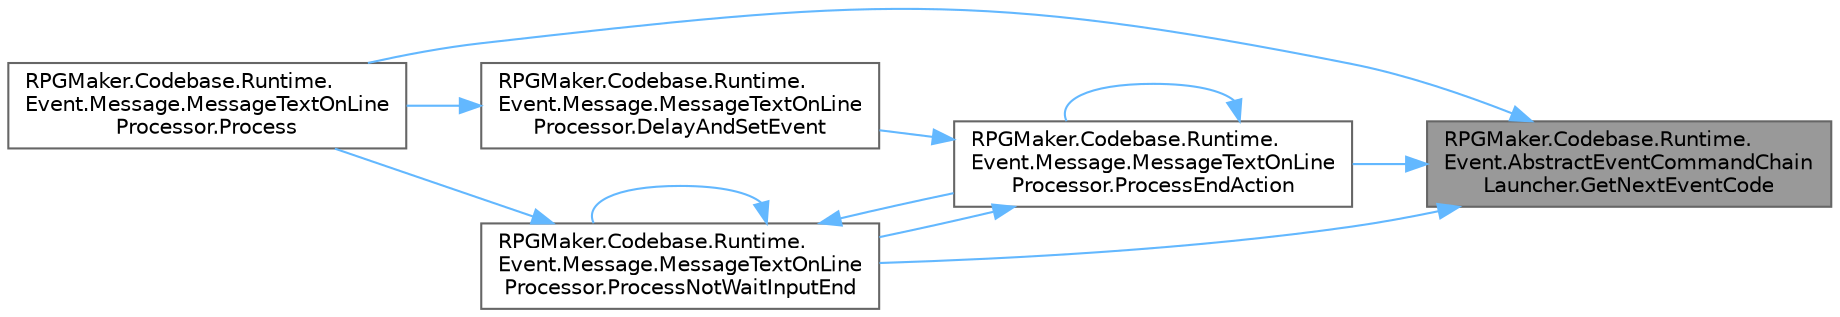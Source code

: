 digraph "RPGMaker.Codebase.Runtime.Event.AbstractEventCommandChainLauncher.GetNextEventCode"
{
 // LATEX_PDF_SIZE
  bgcolor="transparent";
  edge [fontname=Helvetica,fontsize=10,labelfontname=Helvetica,labelfontsize=10];
  node [fontname=Helvetica,fontsize=10,shape=box,height=0.2,width=0.4];
  rankdir="RL";
  Node1 [id="Node000001",label="RPGMaker.Codebase.Runtime.\lEvent.AbstractEventCommandChain\lLauncher.GetNextEventCode",height=0.2,width=0.4,color="gray40", fillcolor="grey60", style="filled", fontcolor="black",tooltip="😁 次に実行するイベントコードを取得"];
  Node1 -> Node2 [id="edge1_Node000001_Node000002",dir="back",color="steelblue1",style="solid",tooltip=" "];
  Node2 [id="Node000002",label="RPGMaker.Codebase.Runtime.\lEvent.Message.MessageTextOnLine\lProcessor.Process",height=0.2,width=0.4,color="grey40", fillcolor="white", style="filled",URL="$d7/de4/class_r_p_g_maker_1_1_codebase_1_1_runtime_1_1_event_1_1_message_1_1_message_text_on_line_processor.html#a1108d3828d1385de192adf7e7f32a683",tooltip="😁 処理"];
  Node1 -> Node3 [id="edge2_Node000001_Node000003",dir="back",color="steelblue1",style="solid",tooltip=" "];
  Node3 [id="Node000003",label="RPGMaker.Codebase.Runtime.\lEvent.Message.MessageTextOnLine\lProcessor.ProcessEndAction",height=0.2,width=0.4,color="grey40", fillcolor="white", style="filled",URL="$d7/de4/class_r_p_g_maker_1_1_codebase_1_1_runtime_1_1_event_1_1_message_1_1_message_text_on_line_processor.html#a2e9ffec44cddb70f627b51f5da6a0c83",tooltip="😁 終了処理"];
  Node3 -> Node4 [id="edge3_Node000003_Node000004",dir="back",color="steelblue1",style="solid",tooltip=" "];
  Node4 [id="Node000004",label="RPGMaker.Codebase.Runtime.\lEvent.Message.MessageTextOnLine\lProcessor.DelayAndSetEvent",height=0.2,width=0.4,color="grey40", fillcolor="white", style="filled",URL="$d7/de4/class_r_p_g_maker_1_1_codebase_1_1_runtime_1_1_event_1_1_message_1_1_message_text_on_line_processor.html#a4e416f20a8db7d13b7fdea59a04c9cfa",tooltip="😁 遅延とイベント設定"];
  Node4 -> Node2 [id="edge4_Node000004_Node000002",dir="back",color="steelblue1",style="solid",tooltip=" "];
  Node3 -> Node3 [id="edge5_Node000003_Node000003",dir="back",color="steelblue1",style="solid",tooltip=" "];
  Node3 -> Node5 [id="edge6_Node000003_Node000005",dir="back",color="steelblue1",style="solid",tooltip=" "];
  Node5 [id="Node000005",label="RPGMaker.Codebase.Runtime.\lEvent.Message.MessageTextOnLine\lProcessor.ProcessNotWaitInputEnd",height=0.2,width=0.4,color="grey40", fillcolor="white", style="filled",URL="$d7/de4/class_r_p_g_maker_1_1_codebase_1_1_runtime_1_1_event_1_1_message_1_1_message_text_on_line_processor.html#a26a009ebc0500365f699f9f0355fd261",tooltip="😁 終了処理、入力待ちしない"];
  Node5 -> Node2 [id="edge7_Node000005_Node000002",dir="back",color="steelblue1",style="solid",tooltip=" "];
  Node5 -> Node3 [id="edge8_Node000005_Node000003",dir="back",color="steelblue1",style="solid",tooltip=" "];
  Node5 -> Node5 [id="edge9_Node000005_Node000005",dir="back",color="steelblue1",style="solid",tooltip=" "];
  Node1 -> Node5 [id="edge10_Node000001_Node000005",dir="back",color="steelblue1",style="solid",tooltip=" "];
}
